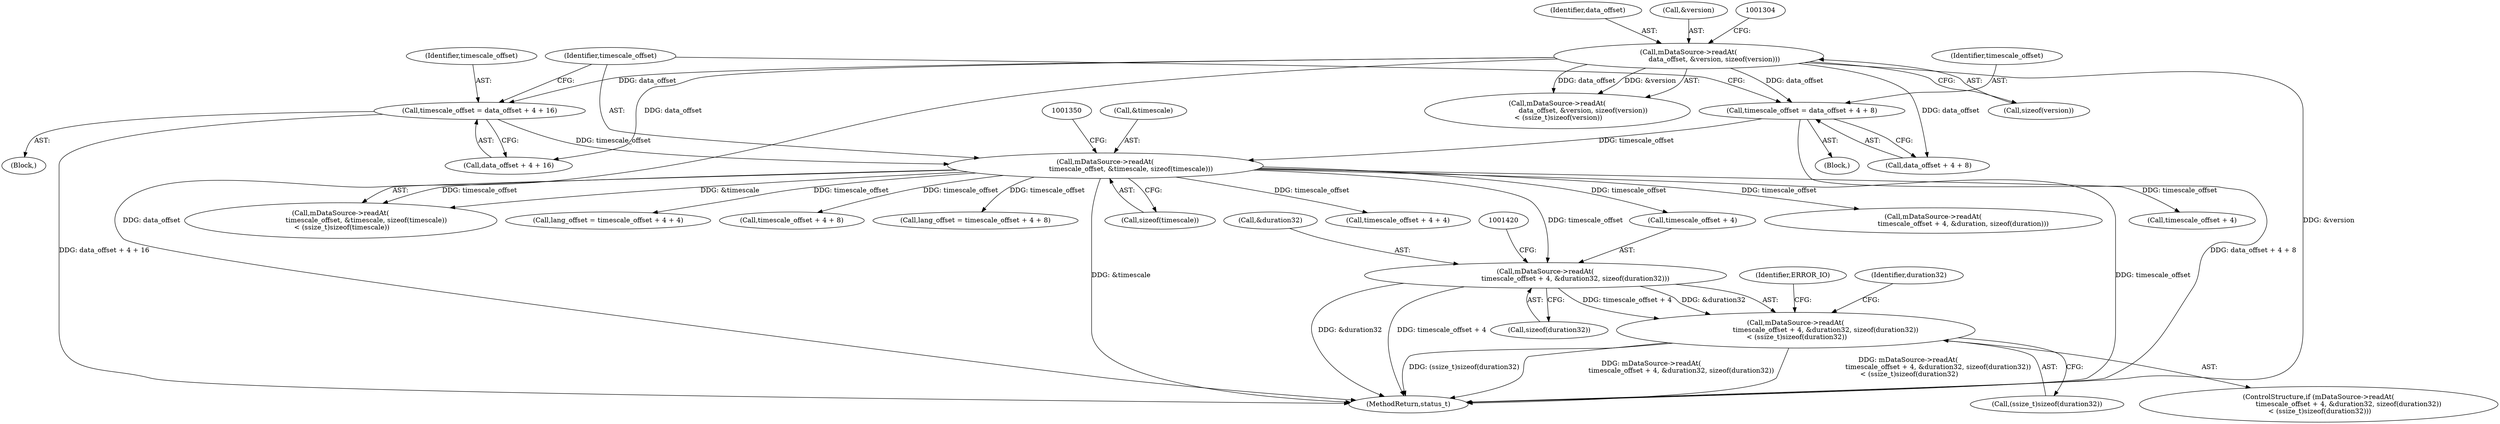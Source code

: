 digraph "0_Android_8a3a2f6ea7defe1a81bb32b3c9f3537f84749b9d@API" {
"1001410" [label="(Call,mDataSource->readAt(\n                            timescale_offset + 4, &duration32, sizeof(duration32))\n < (ssize_t)sizeof(duration32))"];
"1001411" [label="(Call,mDataSource->readAt(\n                            timescale_offset + 4, &duration32, sizeof(duration32)))"];
"1001343" [label="(Call,mDataSource->readAt(\n                        timescale_offset, &timescale, sizeof(timescale)))"];
"1001329" [label="(Call,timescale_offset = data_offset + 4 + 8)"];
"1001297" [label="(Call,mDataSource->readAt(\n                        data_offset, &version, sizeof(version)))"];
"1001316" [label="(Call,timescale_offset = data_offset + 4 + 16)"];
"1001412" [label="(Call,timescale_offset + 4)"];
"1001331" [label="(Call,data_offset + 4 + 8)"];
"1001316" [label="(Call,timescale_offset = data_offset + 4 + 16)"];
"1001328" [label="(Block,)"];
"1001318" [label="(Call,data_offset + 4 + 16)"];
"1001347" [label="(Call,sizeof(timescale))"];
"1001477" [label="(Call,timescale_offset + 4 + 4)"];
"1001343" [label="(Call,mDataSource->readAt(\n                        timescale_offset, &timescale, sizeof(timescale)))"];
"1001415" [label="(Call,&duration32)"];
"1001297" [label="(Call,mDataSource->readAt(\n                        data_offset, &version, sizeof(version)))"];
"1001344" [label="(Identifier,timescale_offset)"];
"1001330" [label="(Identifier,timescale_offset)"];
"1001298" [label="(Identifier,data_offset)"];
"1001409" [label="(ControlStructure,if (mDataSource->readAt(\n                            timescale_offset + 4, &duration32, sizeof(duration32))\n < (ssize_t)sizeof(duration32)))"];
"1001301" [label="(Call,sizeof(version))"];
"1001419" [label="(Call,(ssize_t)sizeof(duration32))"];
"1001345" [label="(Call,&timescale)"];
"1001381" [label="(Call,mDataSource->readAt(\n                            timescale_offset + 4, &duration, sizeof(duration)))"];
"1001329" [label="(Call,timescale_offset = data_offset + 4 + 8)"];
"1001382" [label="(Call,timescale_offset + 4)"];
"1001315" [label="(Block,)"];
"1001296" [label="(Call,mDataSource->readAt(\n                        data_offset, &version, sizeof(version))\n < (ssize_t)sizeof(version))"];
"1001428" [label="(Identifier,duration32)"];
"1001410" [label="(Call,mDataSource->readAt(\n                            timescale_offset + 4, &duration32, sizeof(duration32))\n < (ssize_t)sizeof(duration32))"];
"1001425" [label="(Identifier,ERROR_IO)"];
"1001342" [label="(Call,mDataSource->readAt(\n                        timescale_offset, &timescale, sizeof(timescale))\n < (ssize_t)sizeof(timescale))"];
"1001475" [label="(Call,lang_offset = timescale_offset + 4 + 4)"];
"1001464" [label="(Call,timescale_offset + 4 + 8)"];
"1001462" [label="(Call,lang_offset = timescale_offset + 4 + 8)"];
"1001317" [label="(Identifier,timescale_offset)"];
"1001299" [label="(Call,&version)"];
"1001411" [label="(Call,mDataSource->readAt(\n                            timescale_offset + 4, &duration32, sizeof(duration32)))"];
"1001417" [label="(Call,sizeof(duration32))"];
"1003903" [label="(MethodReturn,status_t)"];
"1001410" -> "1001409"  [label="AST: "];
"1001410" -> "1001419"  [label="CFG: "];
"1001411" -> "1001410"  [label="AST: "];
"1001419" -> "1001410"  [label="AST: "];
"1001425" -> "1001410"  [label="CFG: "];
"1001428" -> "1001410"  [label="CFG: "];
"1001410" -> "1003903"  [label="DDG: mDataSource->readAt(\n                            timescale_offset + 4, &duration32, sizeof(duration32))\n < (ssize_t)sizeof(duration32)"];
"1001410" -> "1003903"  [label="DDG: (ssize_t)sizeof(duration32)"];
"1001410" -> "1003903"  [label="DDG: mDataSource->readAt(\n                            timescale_offset + 4, &duration32, sizeof(duration32))"];
"1001411" -> "1001410"  [label="DDG: timescale_offset + 4"];
"1001411" -> "1001410"  [label="DDG: &duration32"];
"1001411" -> "1001417"  [label="CFG: "];
"1001412" -> "1001411"  [label="AST: "];
"1001415" -> "1001411"  [label="AST: "];
"1001417" -> "1001411"  [label="AST: "];
"1001420" -> "1001411"  [label="CFG: "];
"1001411" -> "1003903"  [label="DDG: &duration32"];
"1001411" -> "1003903"  [label="DDG: timescale_offset + 4"];
"1001343" -> "1001411"  [label="DDG: timescale_offset"];
"1001343" -> "1001342"  [label="AST: "];
"1001343" -> "1001347"  [label="CFG: "];
"1001344" -> "1001343"  [label="AST: "];
"1001345" -> "1001343"  [label="AST: "];
"1001347" -> "1001343"  [label="AST: "];
"1001350" -> "1001343"  [label="CFG: "];
"1001343" -> "1003903"  [label="DDG: timescale_offset"];
"1001343" -> "1003903"  [label="DDG: &timescale"];
"1001343" -> "1001342"  [label="DDG: timescale_offset"];
"1001343" -> "1001342"  [label="DDG: &timescale"];
"1001329" -> "1001343"  [label="DDG: timescale_offset"];
"1001316" -> "1001343"  [label="DDG: timescale_offset"];
"1001343" -> "1001381"  [label="DDG: timescale_offset"];
"1001343" -> "1001382"  [label="DDG: timescale_offset"];
"1001343" -> "1001412"  [label="DDG: timescale_offset"];
"1001343" -> "1001462"  [label="DDG: timescale_offset"];
"1001343" -> "1001464"  [label="DDG: timescale_offset"];
"1001343" -> "1001475"  [label="DDG: timescale_offset"];
"1001343" -> "1001477"  [label="DDG: timescale_offset"];
"1001329" -> "1001328"  [label="AST: "];
"1001329" -> "1001331"  [label="CFG: "];
"1001330" -> "1001329"  [label="AST: "];
"1001331" -> "1001329"  [label="AST: "];
"1001344" -> "1001329"  [label="CFG: "];
"1001329" -> "1003903"  [label="DDG: data_offset + 4 + 8"];
"1001297" -> "1001329"  [label="DDG: data_offset"];
"1001297" -> "1001296"  [label="AST: "];
"1001297" -> "1001301"  [label="CFG: "];
"1001298" -> "1001297"  [label="AST: "];
"1001299" -> "1001297"  [label="AST: "];
"1001301" -> "1001297"  [label="AST: "];
"1001304" -> "1001297"  [label="CFG: "];
"1001297" -> "1003903"  [label="DDG: &version"];
"1001297" -> "1003903"  [label="DDG: data_offset"];
"1001297" -> "1001296"  [label="DDG: data_offset"];
"1001297" -> "1001296"  [label="DDG: &version"];
"1001297" -> "1001316"  [label="DDG: data_offset"];
"1001297" -> "1001318"  [label="DDG: data_offset"];
"1001297" -> "1001331"  [label="DDG: data_offset"];
"1001316" -> "1001315"  [label="AST: "];
"1001316" -> "1001318"  [label="CFG: "];
"1001317" -> "1001316"  [label="AST: "];
"1001318" -> "1001316"  [label="AST: "];
"1001344" -> "1001316"  [label="CFG: "];
"1001316" -> "1003903"  [label="DDG: data_offset + 4 + 16"];
}
